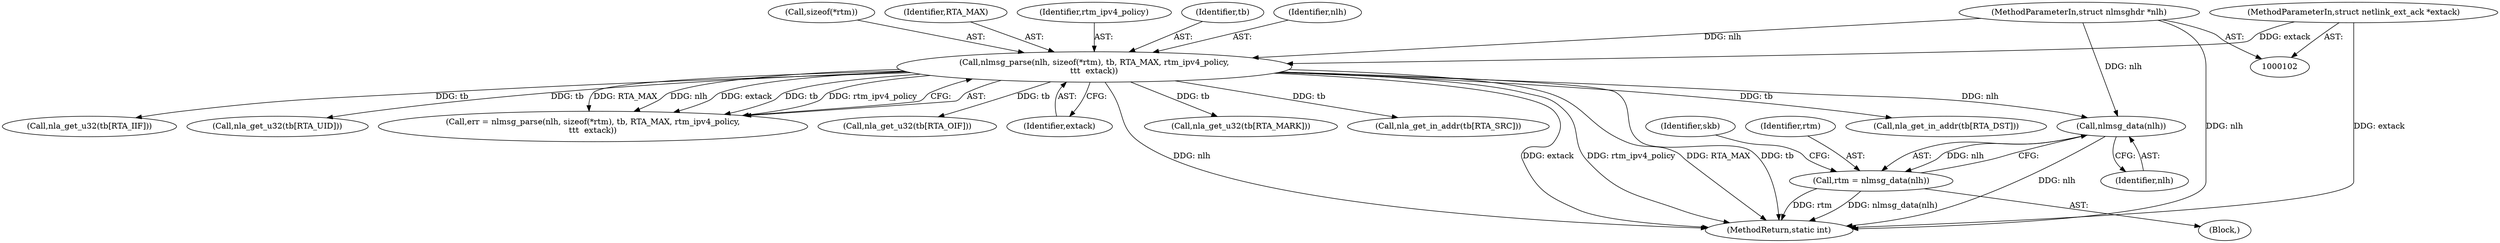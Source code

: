 digraph "0_linux_bc3aae2bbac46dd894c89db5d5e98f7f0ef9e205@pointer" {
"1000157" [label="(Call,nlmsg_data(nlh))"];
"1000141" [label="(Call,nlmsg_parse(nlh, sizeof(*rtm), tb, RTA_MAX, rtm_ipv4_policy,\n\t\t\t  extack))"];
"1000104" [label="(MethodParameterIn,struct nlmsghdr *nlh)"];
"1000105" [label="(MethodParameterIn,struct netlink_ext_ack *extack)"];
"1000155" [label="(Call,rtm = nlmsg_data(nlh))"];
"1000104" [label="(MethodParameterIn,struct nlmsghdr *nlh)"];
"1000105" [label="(MethodParameterIn,struct netlink_ext_ack *extack)"];
"1000194" [label="(Call,nla_get_in_addr(tb[RTA_DST]))"];
"1000205" [label="(Call,nla_get_u32(tb[RTA_IIF]))"];
"1000229" [label="(Call,nla_get_u32(tb[RTA_UID]))"];
"1000143" [label="(Call,sizeof(*rtm))"];
"1000158" [label="(Identifier,nlh)"];
"1000508" [label="(MethodReturn,static int)"];
"1000155" [label="(Call,rtm = nlmsg_data(nlh))"];
"1000147" [label="(Identifier,RTA_MAX)"];
"1000148" [label="(Identifier,rtm_ipv4_policy)"];
"1000146" [label="(Identifier,tb)"];
"1000139" [label="(Call,err = nlmsg_parse(nlh, sizeof(*rtm), tb, RTA_MAX, rtm_ipv4_policy,\n\t\t\t  extack))"];
"1000106" [label="(Block,)"];
"1000157" [label="(Call,nlmsg_data(nlh))"];
"1000295" [label="(Call,nla_get_u32(tb[RTA_OIF]))"];
"1000160" [label="(Identifier,skb)"];
"1000142" [label="(Identifier,nlh)"];
"1000149" [label="(Identifier,extack)"];
"1000156" [label="(Identifier,rtm)"];
"1000216" [label="(Call,nla_get_u32(tb[RTA_MARK]))"];
"1000141" [label="(Call,nlmsg_parse(nlh, sizeof(*rtm), tb, RTA_MAX, rtm_ipv4_policy,\n\t\t\t  extack))"];
"1000183" [label="(Call,nla_get_in_addr(tb[RTA_SRC]))"];
"1000157" -> "1000155"  [label="AST: "];
"1000157" -> "1000158"  [label="CFG: "];
"1000158" -> "1000157"  [label="AST: "];
"1000155" -> "1000157"  [label="CFG: "];
"1000157" -> "1000508"  [label="DDG: nlh"];
"1000157" -> "1000155"  [label="DDG: nlh"];
"1000141" -> "1000157"  [label="DDG: nlh"];
"1000104" -> "1000157"  [label="DDG: nlh"];
"1000141" -> "1000139"  [label="AST: "];
"1000141" -> "1000149"  [label="CFG: "];
"1000142" -> "1000141"  [label="AST: "];
"1000143" -> "1000141"  [label="AST: "];
"1000146" -> "1000141"  [label="AST: "];
"1000147" -> "1000141"  [label="AST: "];
"1000148" -> "1000141"  [label="AST: "];
"1000149" -> "1000141"  [label="AST: "];
"1000139" -> "1000141"  [label="CFG: "];
"1000141" -> "1000508"  [label="DDG: nlh"];
"1000141" -> "1000508"  [label="DDG: extack"];
"1000141" -> "1000508"  [label="DDG: rtm_ipv4_policy"];
"1000141" -> "1000508"  [label="DDG: tb"];
"1000141" -> "1000508"  [label="DDG: RTA_MAX"];
"1000141" -> "1000139"  [label="DDG: RTA_MAX"];
"1000141" -> "1000139"  [label="DDG: nlh"];
"1000141" -> "1000139"  [label="DDG: extack"];
"1000141" -> "1000139"  [label="DDG: tb"];
"1000141" -> "1000139"  [label="DDG: rtm_ipv4_policy"];
"1000104" -> "1000141"  [label="DDG: nlh"];
"1000105" -> "1000141"  [label="DDG: extack"];
"1000141" -> "1000183"  [label="DDG: tb"];
"1000141" -> "1000194"  [label="DDG: tb"];
"1000141" -> "1000205"  [label="DDG: tb"];
"1000141" -> "1000216"  [label="DDG: tb"];
"1000141" -> "1000229"  [label="DDG: tb"];
"1000141" -> "1000295"  [label="DDG: tb"];
"1000104" -> "1000102"  [label="AST: "];
"1000104" -> "1000508"  [label="DDG: nlh"];
"1000105" -> "1000102"  [label="AST: "];
"1000105" -> "1000508"  [label="DDG: extack"];
"1000155" -> "1000106"  [label="AST: "];
"1000156" -> "1000155"  [label="AST: "];
"1000160" -> "1000155"  [label="CFG: "];
"1000155" -> "1000508"  [label="DDG: nlmsg_data(nlh)"];
"1000155" -> "1000508"  [label="DDG: rtm"];
}
